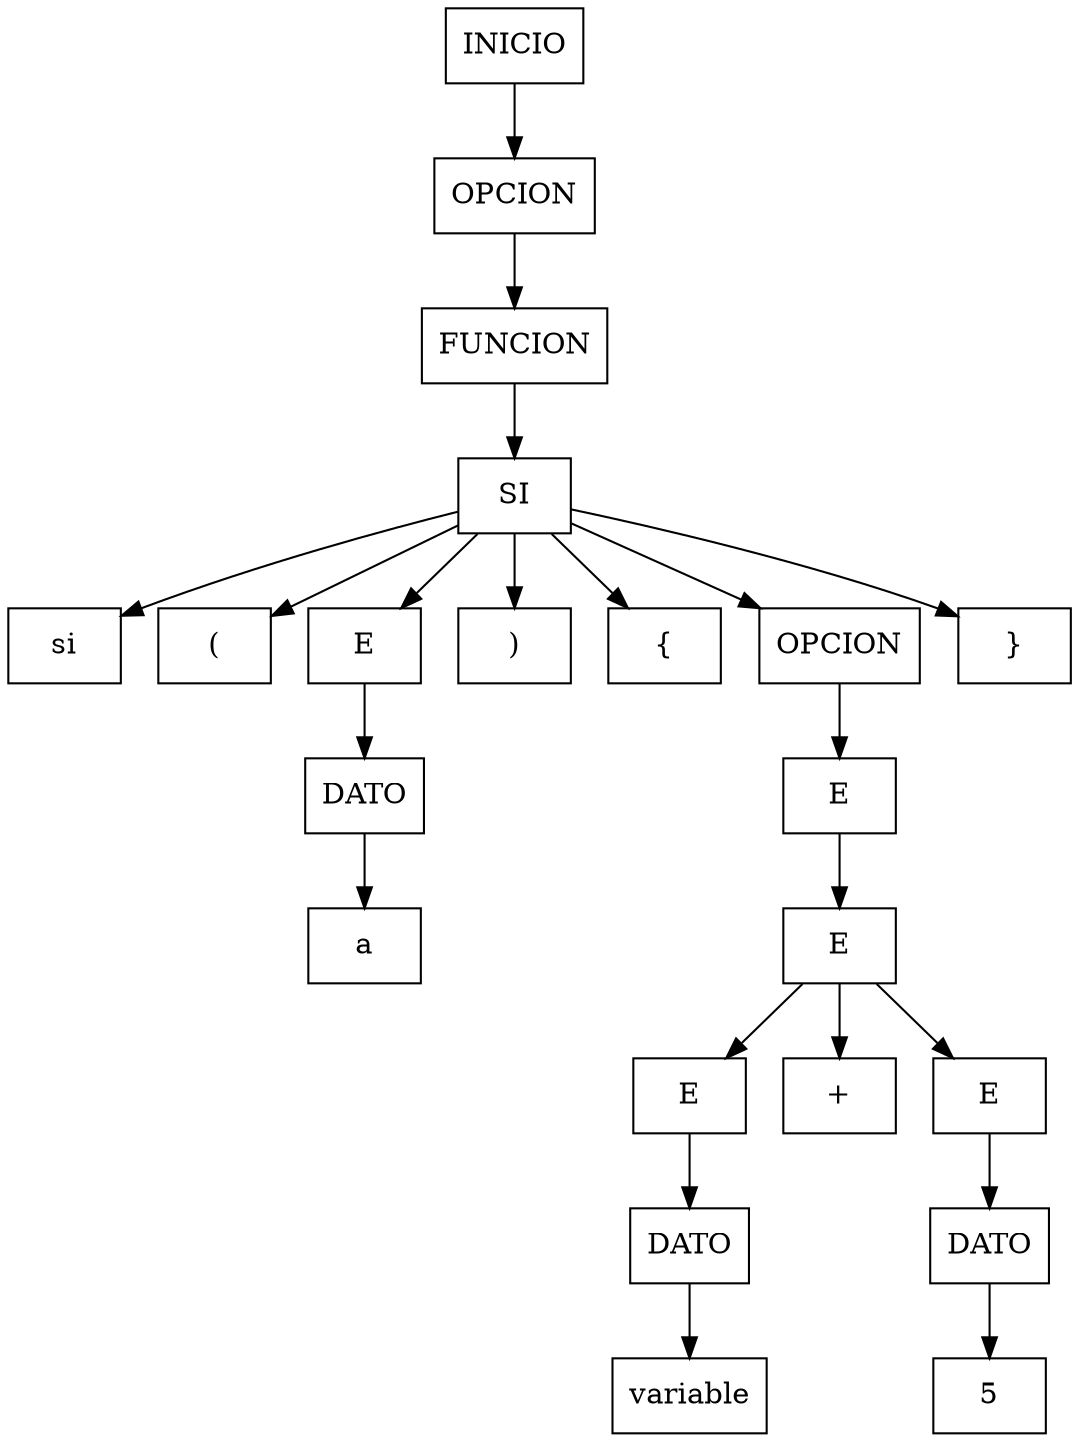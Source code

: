 digraph G{
node[shape=box];
rankdir=UD;

"22_INICIO"[label = "INICIO"];
"21_OPCION"[label = "OPCION"];
"22_INICIO"->"21_OPCION";
"21_OPCION"[label = "OPCION"];
"20_FUNCION"[label = "FUNCION"];
"21_OPCION"->"20_FUNCION";
"20_FUNCION"[label = "FUNCION"];
"19_SI"[label = "SI"];
"20_FUNCION"->"19_SI";
"19_SI"[label = "SI"];
"14_si"[label = "si"];
"19_SI"->"14_si";
"19_SI"[label = "SI"];
"15_parentesisA"[label = "("];
"19_SI"->"15_parentesisA";
"19_SI"[label = "SI"];
"3_E"[label = "E"];
"19_SI"->"3_E";
"3_E"[label = "E"];
"2_DATO"[label = "DATO"];
"3_E"->"2_DATO";
"2_DATO"[label = "DATO"];
"1_caracter"[label = "a"];
"2_DATO"->"1_caracter";
"19_SI"[label = "SI"];
"16_parentesisC"[label = ")"];
"19_SI"->"16_parentesisC";
"19_SI"[label = "SI"];
"17_llaveA"[label = "{"];
"19_SI"->"17_llaveA";
"19_SI"[label = "SI"];
"13_OPCION"[label = "OPCION"];
"19_SI"->"13_OPCION";
"13_OPCION"[label = "OPCION"];
"12_E"[label = "E"];
"13_OPCION"->"12_E";
"12_E"[label = "E"];
"11_E"[label = "E"];
"12_E"->"11_E";
"11_E"[label = "E"];
"6_E"[label = "E"];
"11_E"->"6_E";
"6_E"[label = "E"];
"5_DATO"[label = "DATO"];
"6_E"->"5_DATO";
"5_DATO"[label = "DATO"];
"4_identificador"[label = "variable"];
"5_DATO"->"4_identificador";
"11_E"[label = "E"];
"10_suma"[label = "+"];
"11_E"->"10_suma";
"11_E"[label = "E"];
"9_E"[label = "E"];
"11_E"->"9_E";
"9_E"[label = "E"];
"8_DATO"[label = "DATO"];
"9_E"->"8_DATO";
"8_DATO"[label = "DATO"];
"7_entero"[label = "5"];
"8_DATO"->"7_entero";
"19_SI"[label = "SI"];
"18_llaveC"[label = "}"];
"19_SI"->"18_llaveC";


}

